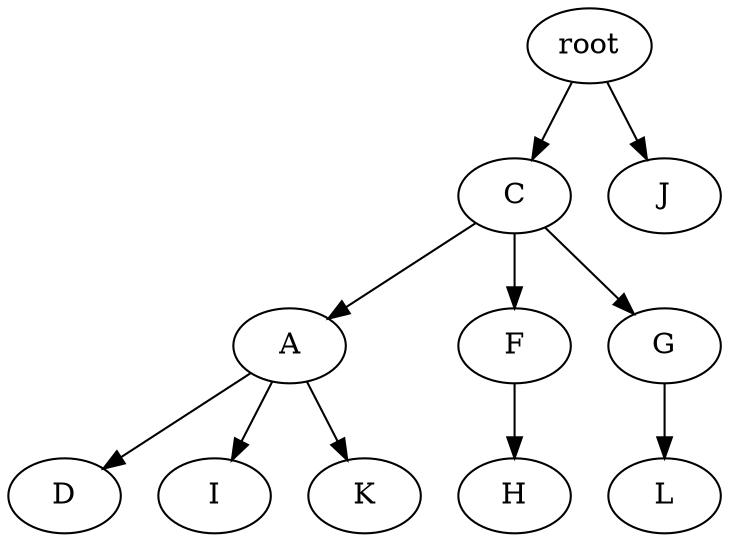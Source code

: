 strict digraph G {
	graph [name=G];
	0	 [label=root];
	2	 [label=C];
	0 -> 2;
	1	 [label=J];
	0 -> 1;
	4	 [label=A];
	9	 [label=D];
	4 -> 9;
	7	 [label=I];
	4 -> 7;
	8	 [label=K];
	4 -> 8;
	2 -> 4;
	3	 [label=F];
	2 -> 3;
	5	 [label=G];
	2 -> 5;
	6	 [label=H];
	3 -> 6;
	11	 [label=L];
	5 -> 11;
}
